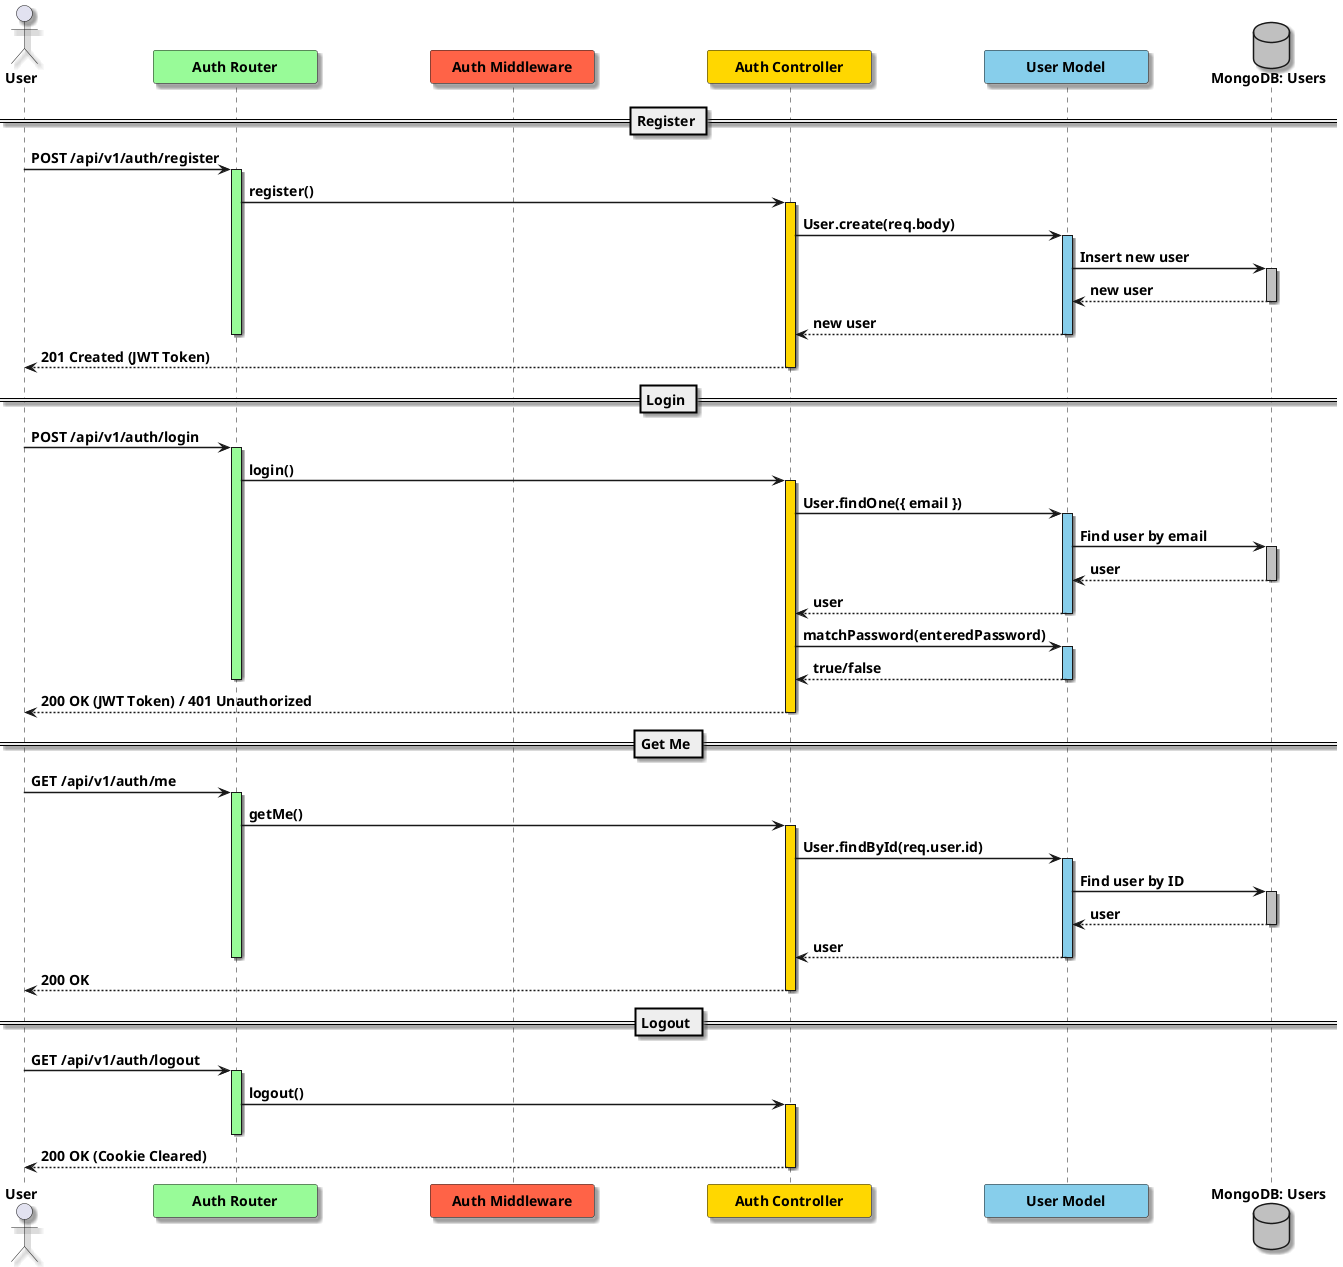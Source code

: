 @startuml AuthAPI

skinparam {
    defaultFontName Arial
    defaultFontSize 14
    shadowing true
    componentStyle uml2
    MinClassWidth 150
    ParticipantPadding 50
    ArrowThickness 1.5
}

actor "**User**" as User
participant "**Auth Router**" as AR   #98FB98
participant "**Auth Middleware**" as AM   #FF6347
participant "**Auth Controller**" as AC #FFD700
participant "**User Model**" as UM       #87CEEB
database "**MongoDB: Users**" as DB #C0C0C0

== Register ==
User -> AR : **POST /api/v1/auth/register**
activate AR #98FB98
AR -> AC : **register()**
activate AC #FFD700
AC -> UM : **User.create(req.body)**
activate UM #87CEEB
UM -> DB : **Insert new user**
activate DB #C0C0C0
DB --> UM : **new user**
deactivate DB
UM --> AC : **new user**
deactivate UM
deactivate AR
AC --> User : **201 Created (JWT Token)**
deactivate AC

' AR --> User : **201 Created (JWT Token)**


== Login ==
User -> AR : **POST /api/v1/auth/login**
activate AR #98FB98
AR -> AC : **login()**
activate AC #FFD700
AC -> UM : **User.findOne({ email })**
activate UM #87CEEB
UM -> DB : **Find user by email**
activate DB #C0C0C0
DB --> UM : **user**
deactivate DB
UM --> AC : **user**
deactivate UM
AC -> UM : **matchPassword(enteredPassword)**
activate UM #87CEEB
UM --> AC : **true/false**
deactivate UM
deactivate AR
AC --> User : **200 OK (JWT Token) / 401 Unauthorized**
deactivate AC


== Get Me ==
User -> AR : **GET /api/v1/auth/me**
activate AR #98FB98
AR -> AC : **getMe()**
activate AC #FFD700
AC -> UM : **User.findById(req.user.id)**
activate UM #87CEEB
UM -> DB : **Find user by ID**
activate DB #C0C0C0
DB --> UM : **user**
deactivate DB
UM --> AC : **user**
deactivate UM
deactivate AR
AC --> User : **200 OK**
deactivate AC


== Logout ==
User -> AR : **GET /api/v1/auth/logout**
activate AR #98FB98
AR -> AC : **logout()**
activate AC #FFD700
deactivate AR
AC --> User : **200 OK (Cookie Cleared)**
deactivate AC


@enduml
